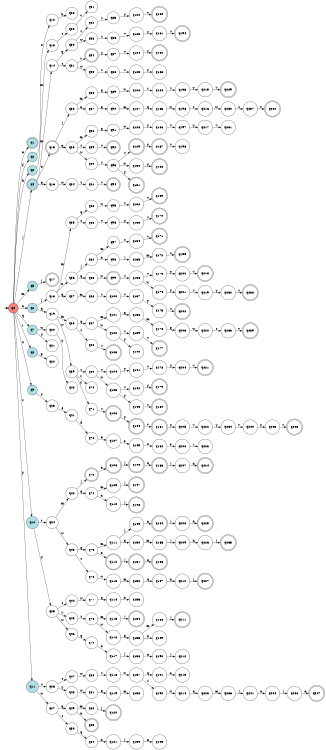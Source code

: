 digraph APTAALF {
__start0 [style = invis, shape = none, label = "", width = 0, height = 0];

rankdir=LR;
size="8,5";

s0 [style="filled", color="black", fillcolor="#ff817b" shape="circle", label="q0"];
s1 [style="rounded,filled", color="black", fillcolor="powderblue" shape="doublecircle", label="q1"];
s2 [style="filled", color="black", fillcolor="powderblue" shape="circle", label="q2"];
s3 [style="filled", color="black", fillcolor="powderblue" shape="circle", label="q3"];
s4 [style="rounded,filled", color="black", fillcolor="powderblue" shape="doublecircle", label="q4"];
s5 [style="filled", color="black", fillcolor="powderblue" shape="circle", label="q5"];
s6 [style="filled", color="black", fillcolor="powderblue" shape="circle", label="q6"];
s7 [style="filled", color="black", fillcolor="powderblue" shape="circle", label="q7"];
s8 [style="filled", color="black", fillcolor="powderblue" shape="circle", label="q8"];
s9 [style="filled", color="black", fillcolor="powderblue" shape="circle", label="q9"];
s10 [style="filled", color="black", fillcolor="powderblue" shape="circle", label="q10"];
s11 [style="filled", color="black", fillcolor="powderblue" shape="circle", label="q11"];
s12 [style="filled", color="black", fillcolor="white" shape="circle", label="q12"];
s13 [style="filled", color="black", fillcolor="white" shape="circle", label="q13"];
s14 [style="filled", color="black", fillcolor="white" shape="circle", label="q14"];
s15 [style="rounded,filled", color="black", fillcolor="white" shape="doublecircle", label="q15"];
s16 [style="filled", color="black", fillcolor="white" shape="circle", label="q16"];
s17 [style="rounded,filled", color="black", fillcolor="white" shape="doublecircle", label="q17"];
s18 [style="filled", color="black", fillcolor="white" shape="circle", label="q18"];
s19 [style="filled", color="black", fillcolor="white" shape="circle", label="q19"];
s20 [style="filled", color="black", fillcolor="white" shape="circle", label="q20"];
s21 [style="filled", color="black", fillcolor="white" shape="circle", label="q21"];
s22 [style="filled", color="black", fillcolor="white" shape="circle", label="q22"];
s23 [style="filled", color="black", fillcolor="white" shape="circle", label="q23"];
s24 [style="filled", color="black", fillcolor="white" shape="circle", label="q24"];
s25 [style="filled", color="black", fillcolor="white" shape="circle", label="q25"];
s26 [style="filled", color="black", fillcolor="white" shape="circle", label="q26"];
s27 [style="filled", color="black", fillcolor="white" shape="circle", label="q27"];
s28 [style="filled", color="black", fillcolor="white" shape="circle", label="q28"];
s29 [style="filled", color="black", fillcolor="white" shape="circle", label="q29"];
s30 [style="filled", color="black", fillcolor="white" shape="circle", label="q30"];
s31 [style="filled", color="black", fillcolor="white" shape="circle", label="q31"];
s32 [style="filled", color="black", fillcolor="white" shape="circle", label="q32"];
s33 [style="filled", color="black", fillcolor="white" shape="circle", label="q33"];
s34 [style="filled", color="black", fillcolor="white" shape="circle", label="q34"];
s35 [style="filled", color="black", fillcolor="white" shape="circle", label="q35"];
s36 [style="filled", color="black", fillcolor="white" shape="circle", label="q36"];
s37 [style="filled", color="black", fillcolor="white" shape="circle", label="q37"];
s38 [style="filled", color="black", fillcolor="white" shape="circle", label="q38"];
s39 [style="filled", color="black", fillcolor="white" shape="circle", label="q39"];
s40 [style="filled", color="black", fillcolor="white" shape="circle", label="q40"];
s41 [style="filled", color="black", fillcolor="white" shape="circle", label="q41"];
s42 [style="filled", color="black", fillcolor="white" shape="circle", label="q42"];
s43 [style="filled", color="black", fillcolor="white" shape="circle", label="q43"];
s44 [style="filled", color="black", fillcolor="white" shape="circle", label="q44"];
s45 [style="filled", color="black", fillcolor="white" shape="circle", label="q45"];
s46 [style="filled", color="black", fillcolor="white" shape="circle", label="q46"];
s47 [style="filled", color="black", fillcolor="white" shape="circle", label="q47"];
s48 [style="filled", color="black", fillcolor="white" shape="circle", label="q48"];
s49 [style="filled", color="black", fillcolor="white" shape="circle", label="q49"];
s50 [style="filled", color="black", fillcolor="white" shape="circle", label="q50"];
s51 [style="filled", color="black", fillcolor="white" shape="circle", label="q51"];
s52 [style="filled", color="black", fillcolor="white" shape="circle", label="q52"];
s53 [style="filled", color="black", fillcolor="white" shape="circle", label="q53"];
s54 [style="rounded,filled", color="black", fillcolor="white" shape="doublecircle", label="q54"];
s55 [style="filled", color="black", fillcolor="white" shape="circle", label="q55"];
s56 [style="filled", color="black", fillcolor="white" shape="circle", label="q56"];
s57 [style="filled", color="black", fillcolor="white" shape="circle", label="q57"];
s58 [style="filled", color="black", fillcolor="white" shape="circle", label="q58"];
s59 [style="filled", color="black", fillcolor="white" shape="circle", label="q59"];
s60 [style="filled", color="black", fillcolor="white" shape="circle", label="q60"];
s61 [style="filled", color="black", fillcolor="white" shape="circle", label="q61"];
s62 [style="filled", color="black", fillcolor="white" shape="circle", label="q62"];
s63 [style="filled", color="black", fillcolor="white" shape="circle", label="q63"];
s64 [style="filled", color="black", fillcolor="white" shape="circle", label="q64"];
s65 [style="filled", color="black", fillcolor="white" shape="circle", label="q65"];
s66 [style="filled", color="black", fillcolor="white" shape="circle", label="q66"];
s67 [style="filled", color="black", fillcolor="white" shape="circle", label="q67"];
s68 [style="filled", color="black", fillcolor="white" shape="circle", label="q68"];
s69 [style="filled", color="black", fillcolor="white" shape="circle", label="q69"];
s70 [style="filled", color="black", fillcolor="white" shape="circle", label="q70"];
s71 [style="filled", color="black", fillcolor="white" shape="circle", label="q71"];
s72 [style="filled", color="black", fillcolor="white" shape="circle", label="q72"];
s73 [style="rounded,filled", color="black", fillcolor="white" shape="doublecircle", label="q73"];
s74 [style="filled", color="black", fillcolor="white" shape="circle", label="q74"];
s75 [style="filled", color="black", fillcolor="white" shape="circle", label="q75"];
s76 [style="filled", color="black", fillcolor="white" shape="circle", label="q76"];
s77 [style="filled", color="black", fillcolor="white" shape="circle", label="q77"];
s78 [style="filled", color="black", fillcolor="white" shape="circle", label="q78"];
s79 [style="filled", color="black", fillcolor="white" shape="circle", label="q79"];
s80 [style="filled", color="black", fillcolor="white" shape="circle", label="q80"];
s81 [style="filled", color="black", fillcolor="white" shape="circle", label="q81"];
s82 [style="filled", color="black", fillcolor="white" shape="circle", label="q82"];
s83 [style="rounded,filled", color="black", fillcolor="white" shape="doublecircle", label="q83"];
s84 [style="filled", color="black", fillcolor="white" shape="circle", label="q84"];
s85 [style="filled", color="black", fillcolor="white" shape="circle", label="q85"];
s86 [style="filled", color="black", fillcolor="white" shape="circle", label="q86"];
s87 [style="filled", color="black", fillcolor="white" shape="circle", label="q87"];
s88 [style="filled", color="black", fillcolor="white" shape="circle", label="q88"];
s89 [style="filled", color="black", fillcolor="white" shape="circle", label="q89"];
s90 [style="filled", color="black", fillcolor="white" shape="circle", label="q90"];
s91 [style="filled", color="black", fillcolor="white" shape="circle", label="q91"];
s92 [style="rounded,filled", color="black", fillcolor="white" shape="doublecircle", label="q92"];
s93 [style="filled", color="black", fillcolor="white" shape="circle", label="q93"];
s94 [style="rounded,filled", color="black", fillcolor="white" shape="doublecircle", label="q94"];
s95 [style="filled", color="black", fillcolor="white" shape="circle", label="q95"];
s96 [style="filled", color="black", fillcolor="white" shape="circle", label="q96"];
s97 [style="filled", color="black", fillcolor="white" shape="circle", label="q97"];
s98 [style="filled", color="black", fillcolor="white" shape="circle", label="q98"];
s99 [style="rounded,filled", color="black", fillcolor="white" shape="doublecircle", label="q99"];
s100 [style="filled", color="black", fillcolor="white" shape="circle", label="q100"];
s101 [style="filled", color="black", fillcolor="white" shape="circle", label="q101"];
s102 [style="filled", color="black", fillcolor="white" shape="circle", label="q102"];
s103 [style="rounded,filled", color="black", fillcolor="white" shape="doublecircle", label="q103"];
s104 [style="filled", color="black", fillcolor="white" shape="circle", label="q104"];
s105 [style="filled", color="black", fillcolor="white" shape="circle", label="q105"];
s106 [style="rounded,filled", color="black", fillcolor="white" shape="doublecircle", label="q106"];
s107 [style="filled", color="black", fillcolor="white" shape="circle", label="q107"];
s108 [style="rounded,filled", color="black", fillcolor="white" shape="doublecircle", label="q108"];
s109 [style="filled", color="black", fillcolor="white" shape="circle", label="q109"];
s110 [style="filled", color="black", fillcolor="white" shape="circle", label="q110"];
s111 [style="filled", color="black", fillcolor="white" shape="circle", label="q111"];
s112 [style="rounded,filled", color="black", fillcolor="white" shape="doublecircle", label="q112"];
s113 [style="filled", color="black", fillcolor="white" shape="circle", label="q113"];
s114 [style="filled", color="black", fillcolor="white" shape="circle", label="q114"];
s115 [style="filled", color="black", fillcolor="white" shape="circle", label="q115"];
s116 [style="filled", color="black", fillcolor="white" shape="circle", label="q116"];
s117 [style="filled", color="black", fillcolor="white" shape="circle", label="q117"];
s118 [style="filled", color="black", fillcolor="white" shape="circle", label="q118"];
s119 [style="filled", color="black", fillcolor="white" shape="circle", label="q119"];
s120 [style="rounded,filled", color="black", fillcolor="white" shape="doublecircle", label="q120"];
s121 [style="filled", color="black", fillcolor="white" shape="circle", label="q121"];
s122 [style="filled", color="black", fillcolor="white" shape="circle", label="q122"];
s123 [style="filled", color="black", fillcolor="white" shape="circle", label="q123"];
s124 [style="filled", color="black", fillcolor="white" shape="circle", label="q124"];
s125 [style="filled", color="black", fillcolor="white" shape="circle", label="q125"];
s126 [style="filled", color="black", fillcolor="white" shape="circle", label="q126"];
s127 [style="filled", color="black", fillcolor="white" shape="circle", label="q127"];
s128 [style="filled", color="black", fillcolor="white" shape="circle", label="q128"];
s129 [style="rounded,filled", color="black", fillcolor="white" shape="doublecircle", label="q129"];
s130 [style="filled", color="black", fillcolor="white" shape="circle", label="q130"];
s131 [style="rounded,filled", color="black", fillcolor="white" shape="doublecircle", label="q131"];
s132 [style="filled", color="black", fillcolor="white" shape="circle", label="q132"];
s133 [style="filled", color="black", fillcolor="white" shape="circle", label="q133"];
s134 [style="filled", color="black", fillcolor="white" shape="circle", label="q134"];
s135 [style="filled", color="black", fillcolor="white" shape="circle", label="q135"];
s136 [style="filled", color="black", fillcolor="white" shape="circle", label="q136"];
s137 [style="filled", color="black", fillcolor="white" shape="circle", label="q137"];
s138 [style="filled", color="black", fillcolor="white" shape="circle", label="q138"];
s139 [style="filled", color="black", fillcolor="white" shape="circle", label="q139"];
s140 [style="filled", color="black", fillcolor="white" shape="circle", label="q140"];
s141 [style="filled", color="black", fillcolor="white" shape="circle", label="q141"];
s142 [style="filled", color="black", fillcolor="white" shape="circle", label="q142"];
s143 [style="filled", color="black", fillcolor="white" shape="circle", label="q143"];
s144 [style="rounded,filled", color="black", fillcolor="white" shape="doublecircle", label="q144"];
s145 [style="filled", color="black", fillcolor="white" shape="circle", label="q145"];
s146 [style="rounded,filled", color="black", fillcolor="white" shape="doublecircle", label="q146"];
s147 [style="rounded,filled", color="black", fillcolor="white" shape="doublecircle", label="q147"];
s148 [style="rounded,filled", color="black", fillcolor="white" shape="doublecircle", label="q148"];
s149 [style="filled", color="black", fillcolor="white" shape="circle", label="q149"];
s150 [style="filled", color="black", fillcolor="white" shape="circle", label="q150"];
s151 [style="rounded,filled", color="black", fillcolor="white" shape="doublecircle", label="q151"];
s152 [style="filled", color="black", fillcolor="white" shape="circle", label="q152"];
s153 [style="filled", color="black", fillcolor="white" shape="circle", label="q153"];
s154 [style="rounded,filled", color="black", fillcolor="white" shape="doublecircle", label="q154"];
s155 [style="filled", color="black", fillcolor="white" shape="circle", label="q155"];
s156 [style="filled", color="black", fillcolor="white" shape="circle", label="q156"];
s157 [style="filled", color="black", fillcolor="white" shape="circle", label="q157"];
s158 [style="filled", color="black", fillcolor="white" shape="circle", label="q158"];
s159 [style="filled", color="black", fillcolor="white" shape="circle", label="q159"];
s160 [style="rounded,filled", color="black", fillcolor="white" shape="doublecircle", label="q160"];
s161 [style="filled", color="black", fillcolor="white" shape="circle", label="q161"];
s162 [style="rounded,filled", color="black", fillcolor="white" shape="doublecircle", label="q162"];
s163 [style="filled", color="black", fillcolor="white" shape="circle", label="q163"];
s164 [style="filled", color="black", fillcolor="white" shape="circle", label="q164"];
s165 [style="filled", color="black", fillcolor="white" shape="circle", label="q165"];
s166 [style="filled", color="black", fillcolor="white" shape="circle", label="q166"];
s167 [style="rounded,filled", color="black", fillcolor="white" shape="doublecircle", label="q167"];
s168 [style="rounded,filled", color="black", fillcolor="white" shape="doublecircle", label="q168"];
s169 [style="rounded,filled", color="black", fillcolor="white" shape="doublecircle", label="q169"];
s170 [style="rounded,filled", color="black", fillcolor="white" shape="doublecircle", label="q170"];
s171 [style="rounded,filled", color="black", fillcolor="white" shape="doublecircle", label="q171"];
s172 [style="filled", color="black", fillcolor="white" shape="circle", label="q172"];
s173 [style="filled", color="black", fillcolor="white" shape="circle", label="q173"];
s174 [style="filled", color="black", fillcolor="white" shape="circle", label="q174"];
s175 [style="filled", color="black", fillcolor="white" shape="circle", label="q175"];
s176 [style="filled", color="black", fillcolor="white" shape="circle", label="q176"];
s177 [style="rounded,filled", color="black", fillcolor="white" shape="doublecircle", label="q177"];
s178 [style="filled", color="black", fillcolor="white" shape="circle", label="q178"];
s179 [style="rounded,filled", color="black", fillcolor="white" shape="doublecircle", label="q179"];
s180 [style="rounded,filled", color="black", fillcolor="white" shape="doublecircle", label="q180"];
s181 [style="rounded,filled", color="black", fillcolor="white" shape="doublecircle", label="q181"];
s182 [style="filled", color="black", fillcolor="white" shape="circle", label="q182"];
s183 [style="rounded,filled", color="black", fillcolor="white" shape="doublecircle", label="q183"];
s184 [style="rounded,filled", color="black", fillcolor="white" shape="doublecircle", label="q184"];
s185 [style="filled", color="black", fillcolor="white" shape="circle", label="q185"];
s186 [style="rounded,filled", color="black", fillcolor="white" shape="doublecircle", label="q186"];
s187 [style="filled", color="black", fillcolor="white" shape="circle", label="q187"];
s188 [style="filled", color="black", fillcolor="white" shape="circle", label="q188"];
s189 [style="filled", color="black", fillcolor="white" shape="circle", label="q189"];
s190 [style="filled", color="black", fillcolor="white" shape="circle", label="q190"];
s191 [style="filled", color="black", fillcolor="white" shape="circle", label="q191"];
s192 [style="filled", color="black", fillcolor="white" shape="circle", label="q192"];
s193 [style="filled", color="black", fillcolor="white" shape="circle", label="q193"];
s194 [style="rounded,filled", color="black", fillcolor="white" shape="doublecircle", label="q194"];
s195 [style="filled", color="black", fillcolor="white" shape="circle", label="q195"];
s196 [style="filled", color="black", fillcolor="white" shape="circle", label="q196"];
s197 [style="filled", color="black", fillcolor="white" shape="circle", label="q197"];
s198 [style="filled", color="black", fillcolor="white" shape="circle", label="q198"];
s199 [style="rounded,filled", color="black", fillcolor="white" shape="doublecircle", label="q199"];
s200 [style="filled", color="black", fillcolor="white" shape="circle", label="q200"];
s201 [style="filled", color="black", fillcolor="white" shape="circle", label="q201"];
s202 [style="rounded,filled", color="black", fillcolor="white" shape="doublecircle", label="q202"];
s203 [style="filled", color="black", fillcolor="white" shape="circle", label="q203"];
s204 [style="filled", color="black", fillcolor="white" shape="circle", label="q204"];
s205 [style="filled", color="black", fillcolor="white" shape="circle", label="q205"];
s206 [style="filled", color="black", fillcolor="white" shape="circle", label="q206"];
s207 [style="filled", color="black", fillcolor="white" shape="circle", label="q207"];
s208 [style="filled", color="black", fillcolor="white" shape="circle", label="q208"];
s209 [style="filled", color="black", fillcolor="white" shape="circle", label="q209"];
s210 [style="filled", color="black", fillcolor="white" shape="circle", label="q210"];
s211 [style="rounded,filled", color="black", fillcolor="white" shape="doublecircle", label="q211"];
s212 [style="filled", color="black", fillcolor="white" shape="circle", label="q212"];
s213 [style="filled", color="black", fillcolor="white" shape="circle", label="q213"];
s214 [style="filled", color="black", fillcolor="white" shape="circle", label="q214"];
s215 [style="filled", color="black", fillcolor="white" shape="circle", label="q215"];
s216 [style="filled", color="black", fillcolor="white" shape="circle", label="q216"];
s217 [style="filled", color="black", fillcolor="white" shape="circle", label="q217"];
s218 [style="rounded,filled", color="black", fillcolor="white" shape="doublecircle", label="q218"];
s219 [style="filled", color="black", fillcolor="white" shape="circle", label="q219"];
s220 [style="filled", color="black", fillcolor="white" shape="circle", label="q220"];
s221 [style="rounded,filled", color="black", fillcolor="white" shape="doublecircle", label="q221"];
s222 [style="filled", color="black", fillcolor="white" shape="circle", label="q222"];
s223 [style="filled", color="black", fillcolor="white" shape="circle", label="q223"];
s224 [style="rounded,filled", color="black", fillcolor="white" shape="doublecircle", label="q224"];
s225 [style="rounded,filled", color="black", fillcolor="white" shape="doublecircle", label="q225"];
s226 [style="filled", color="black", fillcolor="white" shape="circle", label="q226"];
s227 [style="rounded,filled", color="black", fillcolor="white" shape="doublecircle", label="q227"];
s228 [style="filled", color="black", fillcolor="white" shape="circle", label="q228"];
s229 [style="rounded,filled", color="black", fillcolor="white" shape="doublecircle", label="q229"];
s230 [style="filled", color="black", fillcolor="white" shape="circle", label="q230"];
s231 [style="filled", color="black", fillcolor="white" shape="circle", label="q231"];
s232 [style="filled", color="black", fillcolor="white" shape="circle", label="q232"];
s233 [style="filled", color="black", fillcolor="white" shape="circle", label="q233"];
s234 [style="filled", color="black", fillcolor="white" shape="circle", label="q234"];
s235 [style="rounded,filled", color="black", fillcolor="white" shape="doublecircle", label="q235"];
s236 [style="filled", color="black", fillcolor="white" shape="circle", label="q236"];
s237 [style="filled", color="black", fillcolor="white" shape="circle", label="q237"];
s238 [style="rounded,filled", color="black", fillcolor="white" shape="doublecircle", label="q238"];
s239 [style="rounded,filled", color="black", fillcolor="white" shape="doublecircle", label="q239"];
s240 [style="filled", color="black", fillcolor="white" shape="circle", label="q240"];
s241 [style="filled", color="black", fillcolor="white" shape="circle", label="q241"];
s242 [style="rounded,filled", color="black", fillcolor="white" shape="doublecircle", label="q242"];
s243 [style="filled", color="black", fillcolor="white" shape="circle", label="q243"];
s244 [style="filled", color="black", fillcolor="white" shape="circle", label="q244"];
s245 [style="rounded,filled", color="black", fillcolor="white" shape="doublecircle", label="q245"];
s246 [style="filled", color="black", fillcolor="white" shape="circle", label="q246"];
s247 [style="rounded,filled", color="black", fillcolor="white" shape="doublecircle", label="q247"];
subgraph cluster_main { 
	graph [pad=".75", ranksep="0.15", nodesep="0.15"];
	 style=invis; 
	__start0 -> s0 [penwidth=2];
}
s0 -> s1 [label="8"];
s0 -> s2 [label="f"];
s0 -> s3 [label="h"];
s0 -> s4 [label="j"];
s0 -> s5 [label="m"];
s0 -> s6 [label="n"];
s0 -> s7 [label="q"];
s0 -> s8 [label="r"];
s0 -> s9 [label="u"];
s0 -> s10 [label="v"];
s0 -> s11 [label="y"];
s2 -> s12 [label="c"];
s3 -> s13 [label="m"];
s4 -> s14 [label="m"];
s4 -> s15 [label="n"];
s4 -> s16 [label="q"];
s5 -> s17 [label="j"];
s6 -> s18 [label="j"];
s6 -> s19 [label="q"];
s7 -> s20 [label="w"];
s7 -> s21 [label="y"];
s8 -> s22 [label="p"];
s9 -> s23 [label="s"];
s10 -> s24 [label="t"];
s10 -> s25 [label="y"];
s11 -> s26 [label="v"];
s11 -> s27 [label="w"];
s12 -> s28 [label="b"];
s13 -> s29 [label="t"];
s14 -> s30 [label="q"];
s14 -> s31 [label="t"];
s15 -> s32 [label="j"];
s15 -> s33 [label="q"];
s16 -> s34 [label="w"];
s18 -> s35 [label="m"];
s18 -> s36 [label="n"];
s18 -> s37 [label="q"];
s19 -> s38 [label="m"];
s19 -> s39 [label="w"];
s20 -> s40 [label="y"];
s23 -> s41 [label="e"];
s24 -> s42 [label="m"];
s24 -> s43 [label="w"];
s25 -> s44 [label="t"];
s25 -> s45 [label="v"];
s25 -> s46 [label="w"];
s26 -> s47 [label="t"];
s26 -> s48 [label="y"];
s27 -> s49 [label="q"];
s27 -> s50 [label="t"];
s29 -> s51 [label="v"];
s30 -> s52 [label="t"];
s30 -> s53 [label="w"];
s31 -> s54 [label="v"];
s31 -> s55 [label="w"];
s32 -> s56 [label="m"];
s32 -> s57 [label="n"];
s33 -> s58 [label="m"];
s33 -> s59 [label="t"];
s33 -> s60 [label="w"];
s34 -> s61 [label="t"];
s35 -> s62 [label="q"];
s35 -> s63 [label="t"];
s36 -> s64 [label="j"];
s36 -> s65 [label="q"];
s37 -> s66 [label="m"];
s38 -> s67 [label="q"];
s38 -> s68 [label="t"];
s39 -> s69 [label="t"];
s39 -> s70 [label="v"];
s39 -> s71 [label="y"];
s41 -> s72 [label="d"];
s42 -> s73 [label="j"];
s42 -> s74 [label="q"];
s43 -> s75 [label="q"];
s43 -> s76 [label="t"];
s44 -> s77 [label="w"];
s45 -> s78 [label="t"];
s46 -> s79 [label="q"];
s47 -> s80 [label="w"];
s48 -> s81 [label="w"];
s49 -> s82 [label="m"];
s49 -> s83 [label="n"];
s50 -> s84 [label="q"];
s52 -> s85 [label="v"];
s53 -> s86 [label="t"];
s54 -> s87 [label="y"];
s55 -> s88 [label="t"];
s56 -> s89 [label="q"];
s57 -> s90 [label="q"];
s58 -> s91 [label="q"];
s59 -> s92 [label="v"];
s60 -> s93 [label="t"];
s61 -> s94 [label="v"];
s62 -> s95 [label="w"];
s63 -> s96 [label="v"];
s64 -> s97 [label="m"];
s64 -> s98 [label="n"];
s65 -> s99 [label="w"];
s66 -> s100 [label="t"];
s67 -> s101 [label="m"];
s67 -> s102 [label="w"];
s68 -> s103 [label="v"];
s69 -> s104 [label="v"];
s69 -> s105 [label="w"];
s71 -> s106 [label="v"];
s72 -> s107 [label="6"];
s73 -> s108 [label="n"];
s74 -> s109 [label="m"];
s74 -> s110 [label="n"];
s75 -> s111 [label="m"];
s75 -> s112 [label="n"];
s76 -> s113 [label="w"];
s77 -> s114 [label="q"];
s78 -> s115 [label="m"];
s78 -> s116 [label="w"];
s79 -> s117 [label="n"];
s80 -> s118 [label="t"];
s81 -> s119 [label="q"];
s82 -> s120 [label="j"];
s84 -> s121 [label="n"];
s85 -> s122 [label="y"];
s86 -> s123 [label="v"];
s87 -> s124 [label="v"];
s88 -> s125 [label="v"];
s89 -> s126 [label="w"];
s90 -> s127 [label="m"];
s91 -> s128 [label="w"];
s93 -> s129 [label="v"];
s93 -> s130 [label="w"];
s93 -> s131 [label="y"];
s95 -> s132 [label="t"];
s96 -> s133 [label="y"];
s97 -> s134 [label="t"];
s98 -> s135 [label="j"];
s99 -> s136 [label="t"];
s100 -> s137 [label="v"];
s101 -> s138 [label="q"];
s102 -> s139 [label="t"];
s102 -> s140 [label="y"];
s104 -> s141 [label="y"];
s105 -> s142 [label="v"];
s105 -> s143 [label="y"];
s106 -> s144 [label="y"];
s107 -> s145 [label="3"];
s108 -> s146 [label="j"];
s109 -> s147 [label="j"];
s110 -> s148 [label="j"];
s111 -> s149 [label="j"];
s111 -> s150 [label="q"];
s112 -> s151 [label="j"];
s113 -> s152 [label="m"];
s114 -> s153 [label="n"];
s115 -> s154 [label="j"];
s116 -> s155 [label="q"];
s117 -> s156 [label="j"];
s118 -> s157 [label="w"];
s119 -> s158 [label="m"];
s121 -> s159 [label="j"];
s122 -> s160 [label="v"];
s123 -> s161 [label="y"];
s124 -> s162 [label="y"];
s125 -> s163 [label="y"];
s126 -> s164 [label="t"];
s127 -> s165 [label="q"];
s128 -> s166 [label="y"];
s129 -> s167 [label="y"];
s130 -> s168 [label="y"];
s132 -> s169 [label="v"];
s133 -> s170 [label="v"];
s134 -> s171 [label="v"];
s135 -> s172 [label="m"];
s136 -> s173 [label="v"];
s136 -> s174 [label="w"];
s137 -> s175 [label="y"];
s138 -> s176 [label="m"];
s139 -> s177 [label="v"];
s141 -> s178 [label="v"];
s142 -> s179 [label="y"];
s143 -> s180 [label="v"];
s144 -> s181 [label="v"];
s145 -> s182 [label="2"];
s146 -> s183 [label="n"];
s149 -> s184 [label="n"];
s150 -> s185 [label="m"];
s151 -> s186 [label="n"];
s152 -> s187 [label="q"];
s155 -> s188 [label="m"];
s155 -> s189 [label="n"];
s156 -> s190 [label="n"];
s157 -> s191 [label="q"];
s157 -> s192 [label="t"];
s159 -> s193 [label="n"];
s161 -> s194 [label="v"];
s164 -> s195 [label="v"];
s165 -> s196 [label="w"];
s166 -> s197 [label="v"];
s167 -> s198 [label="v"];
s172 -> s199 [label="t"];
s173 -> s200 [label="y"];
s174 -> s201 [label="y"];
s175 -> s202 [label="v"];
s176 -> s203 [label="q"];
s178 -> s204 [label="y"];
s181 -> s205 [label="y"];
s182 -> s206 [label="0"];
s183 -> s207 [label="j"];
s184 -> s208 [label="j"];
s185 -> s209 [label="j"];
s187 -> s210 [label="n"];
s188 -> s211 [label="j"];
s190 -> s212 [label="j"];
s191 -> s213 [label="n"];
s192 -> s214 [label="w"];
s195 -> s215 [label="y"];
s196 -> s216 [label="t"];
s197 -> s217 [label="y"];
s200 -> s218 [label="v"];
s201 -> s219 [label="v"];
s203 -> s220 [label="w"];
s204 -> s221 [label="v"];
s205 -> s222 [label="v"];
s206 -> s223 [label="1"];
s207 -> s224 [label="n"];
s208 -> s225 [label="n"];
s209 -> s226 [label="n"];
s210 -> s227 [label="j"];
s214 -> s228 [label="q"];
s215 -> s229 [label="v"];
s216 -> s230 [label="w"];
s217 -> s231 [label="v"];
s219 -> s232 [label="y"];
s220 -> s233 [label="t"];
s222 -> s234 [label="y"];
s226 -> s235 [label="j"];
s228 -> s236 [label="m"];
s230 -> s237 [label="t"];
s232 -> s238 [label="v"];
s233 -> s239 [label="v"];
s234 -> s240 [label="v"];
s236 -> s241 [label="j"];
s237 -> s242 [label="v"];
s240 -> s243 [label="y"];
s241 -> s244 [label="n"];
s243 -> s245 [label="v"];
s244 -> s246 [label="j"];
s246 -> s247 [label="n"];

}